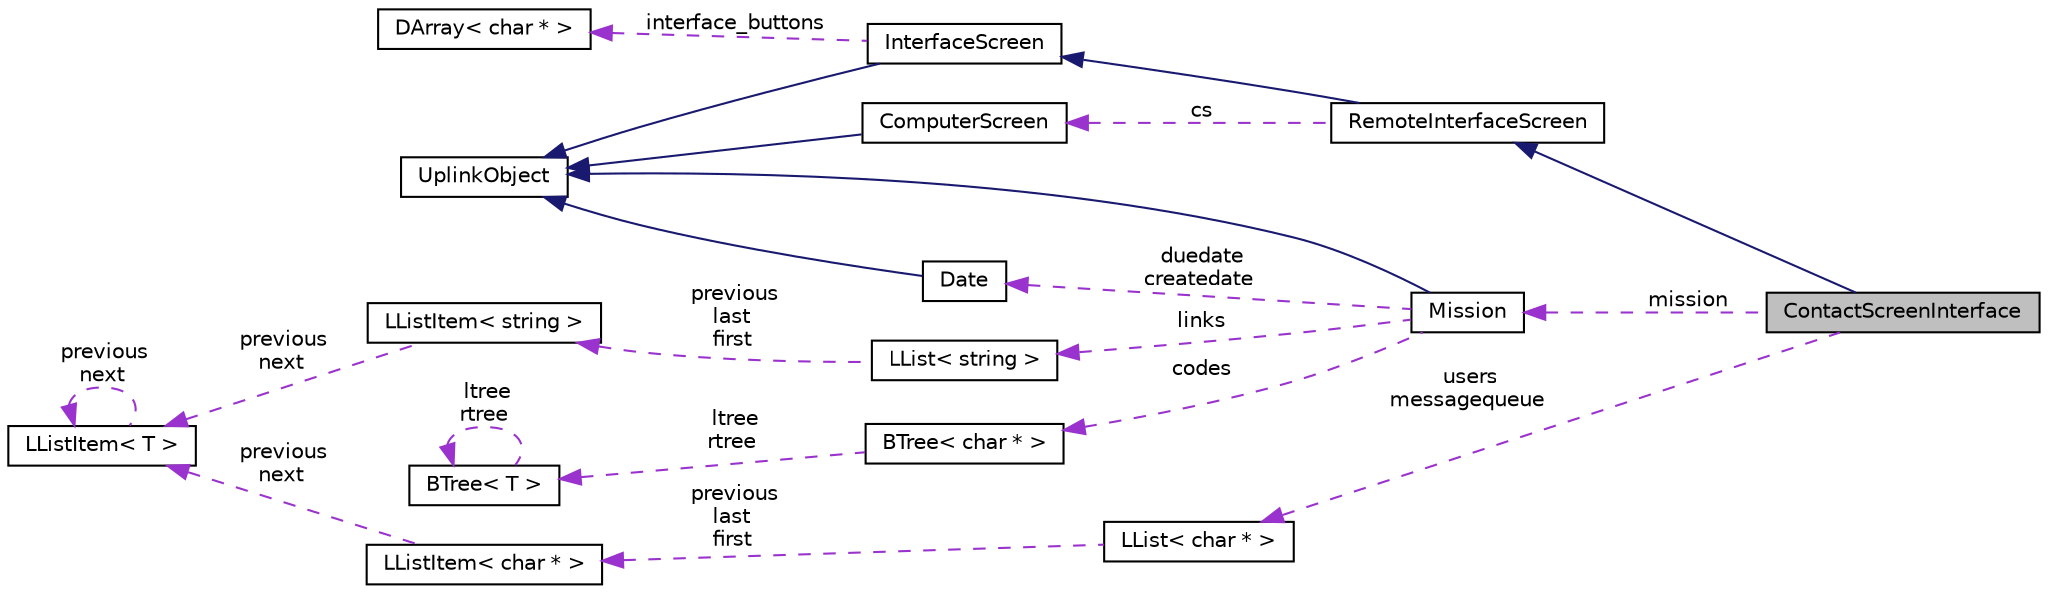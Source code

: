 digraph "ContactScreenInterface"
{
 // LATEX_PDF_SIZE
  edge [fontname="Helvetica",fontsize="10",labelfontname="Helvetica",labelfontsize="10"];
  node [fontname="Helvetica",fontsize="10",shape=record];
  rankdir="LR";
  Node1 [label="ContactScreenInterface",height=0.2,width=0.4,color="black", fillcolor="grey75", style="filled", fontcolor="black",tooltip=" "];
  Node2 -> Node1 [dir="back",color="midnightblue",fontsize="10",style="solid",fontname="Helvetica"];
  Node2 [label="RemoteInterfaceScreen",height=0.2,width=0.4,color="black", fillcolor="white", style="filled",URL="$classRemoteInterfaceScreen.html",tooltip=" "];
  Node3 -> Node2 [dir="back",color="midnightblue",fontsize="10",style="solid",fontname="Helvetica"];
  Node3 [label="InterfaceScreen",height=0.2,width=0.4,color="black", fillcolor="white", style="filled",URL="$classInterfaceScreen.html",tooltip="InterfaceScreen Class Object."];
  Node4 -> Node3 [dir="back",color="midnightblue",fontsize="10",style="solid",fontname="Helvetica"];
  Node4 [label="UplinkObject",height=0.2,width=0.4,color="black", fillcolor="white", style="filled",URL="$classUplinkObject.html",tooltip="UplinkObject base class."];
  Node5 -> Node3 [dir="back",color="darkorchid3",fontsize="10",style="dashed",label=" interface_buttons" ,fontname="Helvetica"];
  Node5 [label="DArray\< char * \>",height=0.2,width=0.4,color="black", fillcolor="white", style="filled",URL="$classDArray.html",tooltip=" "];
  Node6 -> Node2 [dir="back",color="darkorchid3",fontsize="10",style="dashed",label=" cs" ,fontname="Helvetica"];
  Node6 [label="ComputerScreen",height=0.2,width=0.4,color="black", fillcolor="white", style="filled",URL="$classComputerScreen.html",tooltip=" "];
  Node4 -> Node6 [dir="back",color="midnightblue",fontsize="10",style="solid",fontname="Helvetica"];
  Node7 -> Node1 [dir="back",color="darkorchid3",fontsize="10",style="dashed",label=" mission" ,fontname="Helvetica"];
  Node7 [label="Mission",height=0.2,width=0.4,color="black", fillcolor="white", style="filled",URL="$classMission.html",tooltip=" "];
  Node4 -> Node7 [dir="back",color="midnightblue",fontsize="10",style="solid",fontname="Helvetica"];
  Node8 -> Node7 [dir="back",color="darkorchid3",fontsize="10",style="dashed",label=" links" ,fontname="Helvetica"];
  Node8 [label="LList\< string \>",height=0.2,width=0.4,color="black", fillcolor="white", style="filled",URL="$classLList.html",tooltip=" "];
  Node9 -> Node8 [dir="back",color="darkorchid3",fontsize="10",style="dashed",label=" previous\nlast\nfirst" ,fontname="Helvetica"];
  Node9 [label="LListItem\< string \>",height=0.2,width=0.4,color="black", fillcolor="white", style="filled",URL="$classLListItem.html",tooltip=" "];
  Node10 -> Node9 [dir="back",color="darkorchid3",fontsize="10",style="dashed",label=" previous\nnext" ,fontname="Helvetica"];
  Node10 [label="LListItem\< T \>",height=0.2,width=0.4,color="black", fillcolor="white", style="filled",URL="$classLListItem.html",tooltip=" "];
  Node10 -> Node10 [dir="back",color="darkorchid3",fontsize="10",style="dashed",label=" previous\nnext" ,fontname="Helvetica"];
  Node11 -> Node7 [dir="back",color="darkorchid3",fontsize="10",style="dashed",label=" duedate\ncreatedate" ,fontname="Helvetica"];
  Node11 [label="Date",height=0.2,width=0.4,color="black", fillcolor="white", style="filled",URL="$classDate.html",tooltip=" "];
  Node4 -> Node11 [dir="back",color="midnightblue",fontsize="10",style="solid",fontname="Helvetica"];
  Node12 -> Node7 [dir="back",color="darkorchid3",fontsize="10",style="dashed",label=" codes" ,fontname="Helvetica"];
  Node12 [label="BTree\< char * \>",height=0.2,width=0.4,color="black", fillcolor="white", style="filled",URL="$classBTree.html",tooltip=" "];
  Node13 -> Node12 [dir="back",color="darkorchid3",fontsize="10",style="dashed",label=" ltree\nrtree" ,fontname="Helvetica"];
  Node13 [label="BTree\< T \>",height=0.2,width=0.4,color="black", fillcolor="white", style="filled",URL="$classBTree.html",tooltip=" "];
  Node13 -> Node13 [dir="back",color="darkorchid3",fontsize="10",style="dashed",label=" ltree\nrtree" ,fontname="Helvetica"];
  Node14 -> Node1 [dir="back",color="darkorchid3",fontsize="10",style="dashed",label=" users\nmessagequeue" ,fontname="Helvetica"];
  Node14 [label="LList\< char * \>",height=0.2,width=0.4,color="black", fillcolor="white", style="filled",URL="$classLList.html",tooltip=" "];
  Node15 -> Node14 [dir="back",color="darkorchid3",fontsize="10",style="dashed",label=" previous\nlast\nfirst" ,fontname="Helvetica"];
  Node15 [label="LListItem\< char * \>",height=0.2,width=0.4,color="black", fillcolor="white", style="filled",URL="$classLListItem.html",tooltip=" "];
  Node10 -> Node15 [dir="back",color="darkorchid3",fontsize="10",style="dashed",label=" previous\nnext" ,fontname="Helvetica"];
}
